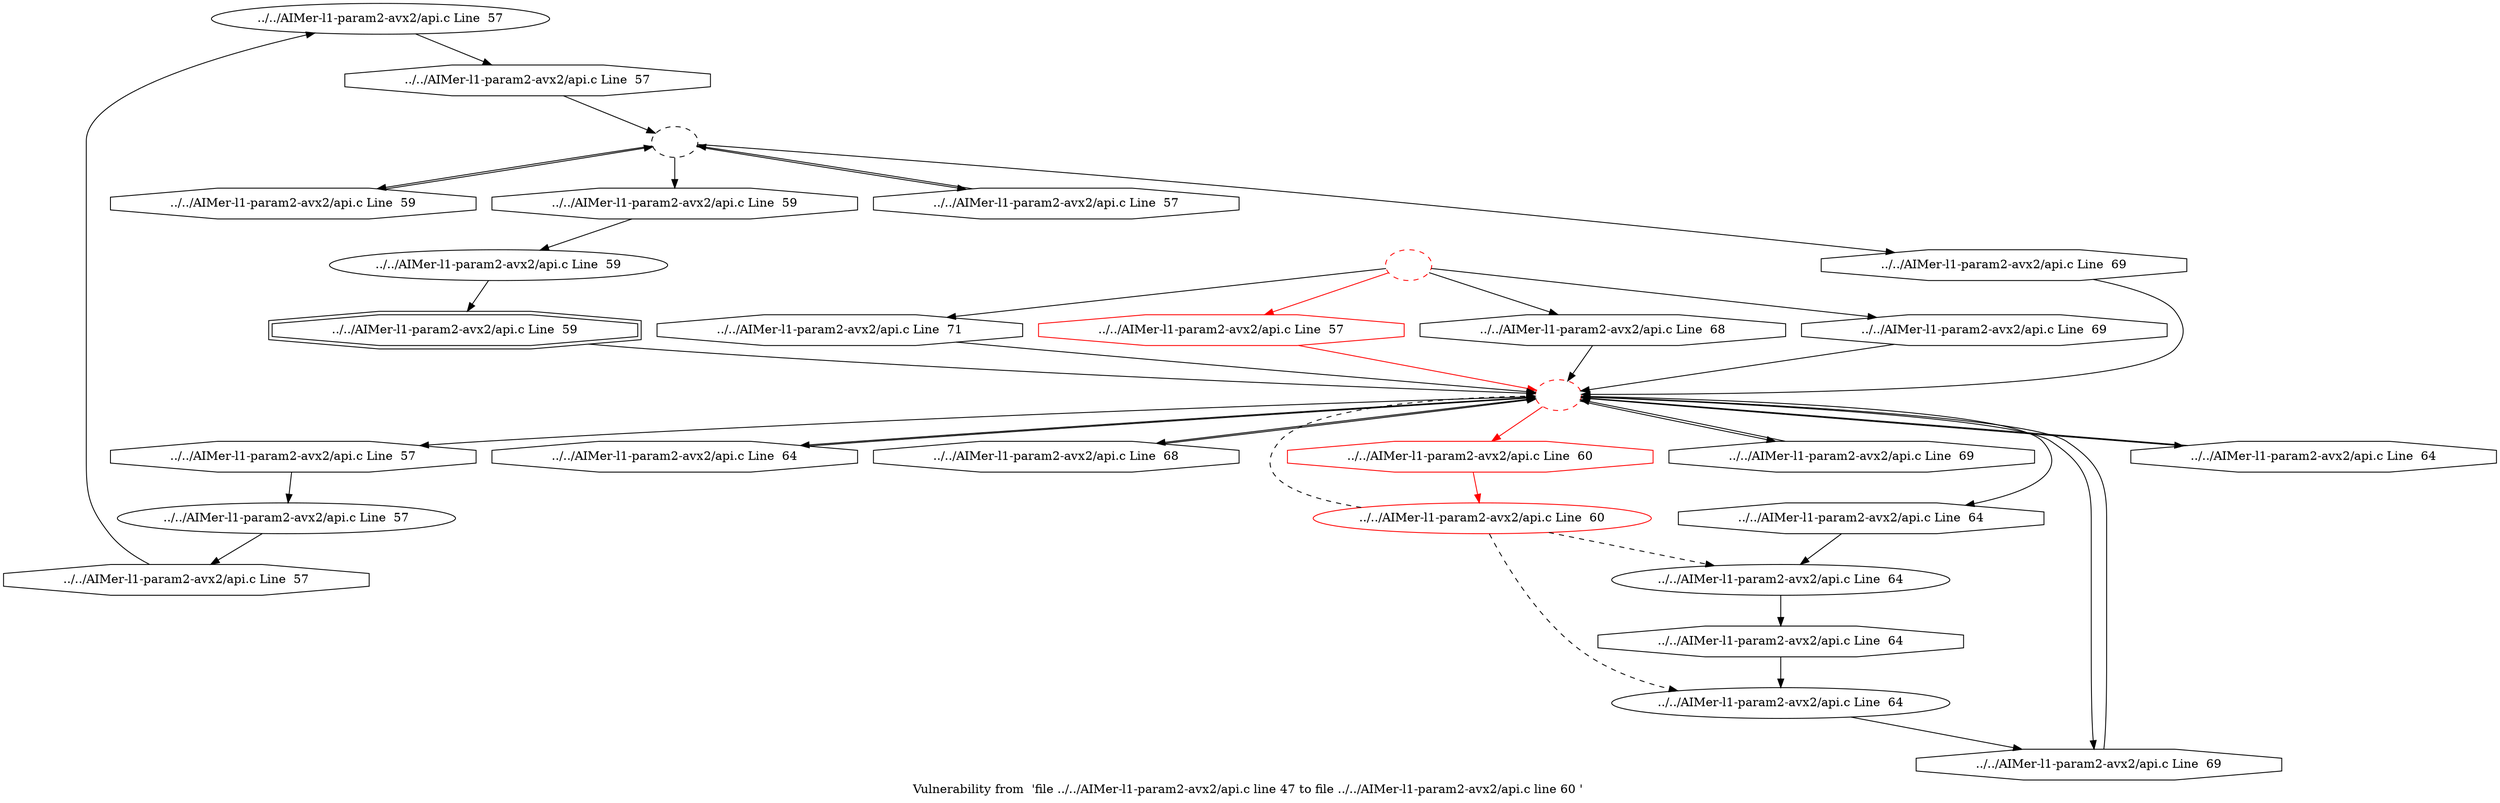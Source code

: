 digraph "Vulnerability from 'file ../../AIMer-l1-param2-avx2/api.c line 47 to file ../../AIMer-l1-param2-avx2/api.c line 60 '  "{
label="Vulnerability from  'file ../../AIMer-l1-param2-avx2/api.c line 47 to file ../../AIMer-l1-param2-avx2/api.c line 60 ' ";
node_487[shape=ellipse,style=solid,label="../../AIMer-l1-param2-avx2/api.c Line  57"]
node_490[shape=octagon,style=solid,label="../../AIMer-l1-param2-avx2/api.c Line  57"]
"node_487"->"node_490"
node_497[shape=octagon,style=solid,label="../../AIMer-l1-param2-avx2/api.c Line  64"]
node_483[shape=ellipse,style=dashed,label="", color=red]
"node_497"->"node_483"
node_498[shape=octagon,style=solid,label="../../AIMer-l1-param2-avx2/api.c Line  64"]
"node_498"->"node_483"
node_489[shape=octagon,style=solid,label="../../AIMer-l1-param2-avx2/api.c Line  57"]
node_482[shape=ellipse,style=dashed,label=""]
"node_489"->"node_482"
node_486[shape=octagon,style=solid,label="../../AIMer-l1-param2-avx2/api.c Line  57"]
node_485[shape=ellipse,style=solid,label="../../AIMer-l1-param2-avx2/api.c Line  57"]
"node_486"->"node_485"
node_488[shape=octagon,style=solid,label="../../AIMer-l1-param2-avx2/api.c Line  57"]
"node_485"->"node_488"
node_484[shape=octagon,style=solid,label="../../AIMer-l1-param2-avx2/api.c Line  57", color=red]
"node_484"->"node_483" [color=red]
"node_483"->"node_497"
"node_483"->"node_498"
"node_483"->"node_486"
node_503[shape=octagon,style=solid,label="../../AIMer-l1-param2-avx2/api.c Line  68"]
"node_483"->"node_503"
node_500[shape=octagon,style=solid,label="../../AIMer-l1-param2-avx2/api.c Line  64"]
"node_483"->"node_500"
node_496[shape=octagon,style=solid,label="../../AIMer-l1-param2-avx2/api.c Line  60", color=red]
"node_483"->"node_496" [color=red]
node_506[shape=octagon,style=solid,label="../../AIMer-l1-param2-avx2/api.c Line  69"]
"node_483"->"node_506"
node_508[shape=octagon,style=solid,label="../../AIMer-l1-param2-avx2/api.c Line  69"]
"node_483"->"node_508"
"node_482"->"node_489"
node_491[shape=octagon,style=solid,label="../../AIMer-l1-param2-avx2/api.c Line  59"]
"node_482"->"node_491"
node_505[shape=octagon,style=solid,label="../../AIMer-l1-param2-avx2/api.c Line  69"]
"node_482"->"node_505"
node_493[shape=octagon,style=solid,label="../../AIMer-l1-param2-avx2/api.c Line  59"]
"node_482"->"node_493"
node_481[shape=ellipse,style=dashed,label="", color=red]
"node_481"->"node_484" [color=red]
node_504[shape=octagon,style=solid,label="../../AIMer-l1-param2-avx2/api.c Line  68"]
"node_481"->"node_504"
node_507[shape=octagon,style=solid,label="../../AIMer-l1-param2-avx2/api.c Line  69"]
"node_481"->"node_507"
node_509[shape=octagon,style=solid,label="../../AIMer-l1-param2-avx2/api.c Line  71"]
"node_481"->"node_509"
"node_490"->"node_482"
node_502[shape=octagon,style=solid,label="../../AIMer-l1-param2-avx2/api.c Line  64"]
node_501[shape=ellipse,style=solid,label="../../AIMer-l1-param2-avx2/api.c Line  64"]
"node_502"->"node_501"
"node_503"->"node_483"
"node_491"->"node_482"
node_495[shape=ellipse,style=solid,label="../../AIMer-l1-param2-avx2/api.c Line  60", color=red]
"node_495"->"node_483" [style=dashed]
"node_495"->"node_501" [style=dashed]
node_499[shape=ellipse,style=solid,label="../../AIMer-l1-param2-avx2/api.c Line  64"]
"node_495"->"node_499" [style=dashed]
"node_500"->"node_499"
"node_501"->"node_508"
"node_496"->"node_495" [color=red]
"node_504"->"node_483"
"node_505"->"node_483"
"node_506"->"node_483"
node_492[shape=ellipse,style=solid,label="../../AIMer-l1-param2-avx2/api.c Line  59"]
node_494[shape=doubleoctagon,style=solid,label="../../AIMer-l1-param2-avx2/api.c Line  59"]
"node_492"->"node_494"
"node_507"->"node_483"
"node_508"->"node_483"
"node_509"->"node_483"
"node_493"->"node_492"
"node_494"->"node_483"
"node_499"->"node_502"
"node_488"->"node_487"
}

